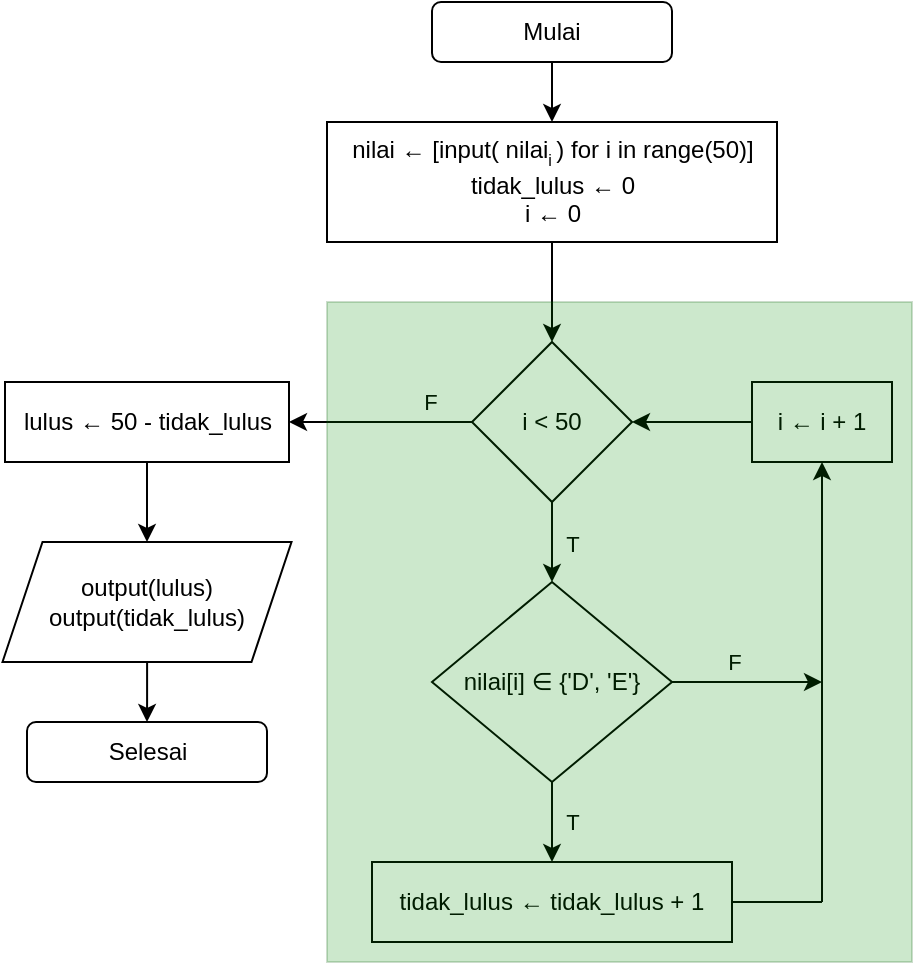 <mxfile version="26.2.15">
  <diagram name="Page-1" id="jxfEG7RjDmwaIsuu7egb">
    <mxGraphModel dx="786" dy="524" grid="1" gridSize="10" guides="1" tooltips="1" connect="1" arrows="1" fold="1" page="1" pageScale="1" pageWidth="850" pageHeight="1100" math="0" shadow="0">
      <root>
        <mxCell id="0" />
        <mxCell id="1" parent="0" />
        <mxCell id="NKuSfi1a5pcOZHxHwfjR-13" style="edgeStyle=orthogonalEdgeStyle;rounded=0;orthogonalLoop=1;jettySize=auto;html=1;entryX=0.5;entryY=0;entryDx=0;entryDy=0;" parent="1" source="NKuSfi1a5pcOZHxHwfjR-1" target="NKuSfi1a5pcOZHxHwfjR-2" edge="1">
          <mxGeometry relative="1" as="geometry" />
        </mxCell>
        <mxCell id="NKuSfi1a5pcOZHxHwfjR-1" value="Mulai" style="rounded=1;whiteSpace=wrap;html=1;" parent="1" vertex="1">
          <mxGeometry x="350" y="240" width="120" height="30" as="geometry" />
        </mxCell>
        <mxCell id="NKuSfi1a5pcOZHxHwfjR-14" style="edgeStyle=orthogonalEdgeStyle;rounded=0;orthogonalLoop=1;jettySize=auto;html=1;entryX=0.5;entryY=0;entryDx=0;entryDy=0;" parent="1" source="NKuSfi1a5pcOZHxHwfjR-2" target="NKuSfi1a5pcOZHxHwfjR-3" edge="1">
          <mxGeometry relative="1" as="geometry" />
        </mxCell>
        <mxCell id="NKuSfi1a5pcOZHxHwfjR-2" value="&lt;div&gt;nilai&amp;nbsp;← [input( nilai&lt;sub&gt;&lt;font style=&quot;font-size: 8px;&quot;&gt;i&amp;nbsp;&lt;/font&gt;&lt;/sub&gt;) for i in range(50)]&lt;/div&gt;&lt;div&gt;tidak_lulus&amp;nbsp;&lt;span style=&quot;background-color: transparent; color: light-dark(rgb(0, 0, 0), rgb(255, 255, 255));&quot;&gt;← 0&lt;/span&gt;&lt;/div&gt;&lt;div&gt;i&amp;nbsp;← 0&lt;/div&gt;" style="rounded=0;whiteSpace=wrap;html=1;" parent="1" vertex="1">
          <mxGeometry x="297.5" y="300" width="225" height="60" as="geometry" />
        </mxCell>
        <mxCell id="NKuSfi1a5pcOZHxHwfjR-15" style="edgeStyle=orthogonalEdgeStyle;rounded=0;orthogonalLoop=1;jettySize=auto;html=1;entryX=0.5;entryY=0;entryDx=0;entryDy=0;" parent="1" source="NKuSfi1a5pcOZHxHwfjR-3" target="NKuSfi1a5pcOZHxHwfjR-7" edge="1">
          <mxGeometry relative="1" as="geometry" />
        </mxCell>
        <mxCell id="NKuSfi1a5pcOZHxHwfjR-30" value="T" style="edgeLabel;html=1;align=center;verticalAlign=middle;resizable=0;points=[];" parent="NKuSfi1a5pcOZHxHwfjR-15" vertex="1" connectable="0">
          <mxGeometry x="-0.031" y="1" relative="1" as="geometry">
            <mxPoint x="9" y="1" as="offset" />
          </mxGeometry>
        </mxCell>
        <mxCell id="NKuSfi1a5pcOZHxHwfjR-25" style="edgeStyle=orthogonalEdgeStyle;rounded=0;orthogonalLoop=1;jettySize=auto;html=1;exitX=0;exitY=0.5;exitDx=0;exitDy=0;entryX=1;entryY=0.5;entryDx=0;entryDy=0;" parent="1" source="NKuSfi1a5pcOZHxHwfjR-3" target="NKuSfi1a5pcOZHxHwfjR-11" edge="1">
          <mxGeometry relative="1" as="geometry" />
        </mxCell>
        <mxCell id="NKuSfi1a5pcOZHxHwfjR-29" value="F" style="edgeLabel;html=1;align=center;verticalAlign=middle;resizable=0;points=[];" parent="NKuSfi1a5pcOZHxHwfjR-25" vertex="1" connectable="0">
          <mxGeometry x="0.05" relative="1" as="geometry">
            <mxPoint x="27" y="-10" as="offset" />
          </mxGeometry>
        </mxCell>
        <mxCell id="NKuSfi1a5pcOZHxHwfjR-3" value="i &amp;lt; 50" style="rhombus;whiteSpace=wrap;html=1;" parent="1" vertex="1">
          <mxGeometry x="370" y="410" width="80" height="80" as="geometry" />
        </mxCell>
        <mxCell id="NKuSfi1a5pcOZHxHwfjR-16" style="edgeStyle=orthogonalEdgeStyle;rounded=0;orthogonalLoop=1;jettySize=auto;html=1;entryX=0.5;entryY=0;entryDx=0;entryDy=0;" parent="1" source="NKuSfi1a5pcOZHxHwfjR-7" target="NKuSfi1a5pcOZHxHwfjR-8" edge="1">
          <mxGeometry relative="1" as="geometry" />
        </mxCell>
        <mxCell id="NKuSfi1a5pcOZHxHwfjR-31" value="T" style="edgeLabel;html=1;align=center;verticalAlign=middle;resizable=0;points=[];" parent="NKuSfi1a5pcOZHxHwfjR-16" vertex="1" connectable="0">
          <mxGeometry x="-0.002" y="2" relative="1" as="geometry">
            <mxPoint x="8" as="offset" />
          </mxGeometry>
        </mxCell>
        <mxCell id="NKuSfi1a5pcOZHxHwfjR-23" style="edgeStyle=orthogonalEdgeStyle;rounded=0;orthogonalLoop=1;jettySize=auto;html=1;" parent="1" source="NKuSfi1a5pcOZHxHwfjR-7" edge="1">
          <mxGeometry relative="1" as="geometry">
            <mxPoint x="545" y="580" as="targetPoint" />
          </mxGeometry>
        </mxCell>
        <mxCell id="NKuSfi1a5pcOZHxHwfjR-32" value="F" style="edgeLabel;html=1;align=center;verticalAlign=middle;resizable=0;points=[];" parent="NKuSfi1a5pcOZHxHwfjR-23" vertex="1" connectable="0">
          <mxGeometry x="-0.039" y="1" relative="1" as="geometry">
            <mxPoint x="-6" y="-9" as="offset" />
          </mxGeometry>
        </mxCell>
        <mxCell id="NKuSfi1a5pcOZHxHwfjR-7" value="nilai[i]&amp;nbsp;∈ {&#39;D&#39;, &#39;E&#39;}" style="rhombus;whiteSpace=wrap;html=1;" parent="1" vertex="1">
          <mxGeometry x="350" y="530" width="120" height="100" as="geometry" />
        </mxCell>
        <mxCell id="NKuSfi1a5pcOZHxHwfjR-8" value="tidak_lulus ← tidak_lulus + 1" style="rounded=0;whiteSpace=wrap;html=1;" parent="1" vertex="1">
          <mxGeometry x="320" y="670" width="180" height="40" as="geometry" />
        </mxCell>
        <mxCell id="NKuSfi1a5pcOZHxHwfjR-26" style="edgeStyle=orthogonalEdgeStyle;rounded=0;orthogonalLoop=1;jettySize=auto;html=1;exitX=0;exitY=0.5;exitDx=0;exitDy=0;entryX=1;entryY=0.5;entryDx=0;entryDy=0;" parent="1" source="NKuSfi1a5pcOZHxHwfjR-9" target="NKuSfi1a5pcOZHxHwfjR-3" edge="1">
          <mxGeometry relative="1" as="geometry" />
        </mxCell>
        <mxCell id="NKuSfi1a5pcOZHxHwfjR-9" value="i ← i + 1" style="rounded=0;whiteSpace=wrap;html=1;" parent="1" vertex="1">
          <mxGeometry x="510" y="430" width="70" height="40" as="geometry" />
        </mxCell>
        <mxCell id="NKuSfi1a5pcOZHxHwfjR-28" style="edgeStyle=orthogonalEdgeStyle;rounded=0;orthogonalLoop=1;jettySize=auto;html=1;entryX=0.5;entryY=0;entryDx=0;entryDy=0;" parent="1" source="NKuSfi1a5pcOZHxHwfjR-10" target="NKuSfi1a5pcOZHxHwfjR-12" edge="1">
          <mxGeometry relative="1" as="geometry" />
        </mxCell>
        <mxCell id="NKuSfi1a5pcOZHxHwfjR-10" value="output(lulus)&lt;div&gt;output(tidak_lulus)&lt;/div&gt;" style="shape=parallelogram;perimeter=parallelogramPerimeter;whiteSpace=wrap;html=1;fixedSize=1;" parent="1" vertex="1">
          <mxGeometry x="135.25" y="510" width="144.5" height="60" as="geometry" />
        </mxCell>
        <mxCell id="NKuSfi1a5pcOZHxHwfjR-27" style="edgeStyle=orthogonalEdgeStyle;rounded=0;orthogonalLoop=1;jettySize=auto;html=1;entryX=0.5;entryY=0;entryDx=0;entryDy=0;" parent="1" source="NKuSfi1a5pcOZHxHwfjR-11" target="NKuSfi1a5pcOZHxHwfjR-10" edge="1">
          <mxGeometry relative="1" as="geometry" />
        </mxCell>
        <mxCell id="NKuSfi1a5pcOZHxHwfjR-11" value="lulus ← 50 - tidak_lulus" style="rounded=0;whiteSpace=wrap;html=1;" parent="1" vertex="1">
          <mxGeometry x="136.5" y="430" width="142" height="40" as="geometry" />
        </mxCell>
        <mxCell id="NKuSfi1a5pcOZHxHwfjR-12" value="Selesai" style="rounded=1;whiteSpace=wrap;html=1;" parent="1" vertex="1">
          <mxGeometry x="147.5" y="600" width="120" height="30" as="geometry" />
        </mxCell>
        <mxCell id="NKuSfi1a5pcOZHxHwfjR-22" value="" style="endArrow=classic;html=1;rounded=0;entryX=0.5;entryY=1;entryDx=0;entryDy=0;" parent="1" target="NKuSfi1a5pcOZHxHwfjR-9" edge="1">
          <mxGeometry width="50" height="50" relative="1" as="geometry">
            <mxPoint x="545" y="690" as="sourcePoint" />
            <mxPoint x="560" y="500" as="targetPoint" />
          </mxGeometry>
        </mxCell>
        <mxCell id="NKuSfi1a5pcOZHxHwfjR-24" value="" style="endArrow=none;html=1;rounded=0;exitX=1;exitY=0.5;exitDx=0;exitDy=0;" parent="1" source="NKuSfi1a5pcOZHxHwfjR-8" edge="1">
          <mxGeometry width="50" height="50" relative="1" as="geometry">
            <mxPoint x="560" y="740" as="sourcePoint" />
            <mxPoint x="545" y="690" as="targetPoint" />
          </mxGeometry>
        </mxCell>
        <mxCell id="NKuSfi1a5pcOZHxHwfjR-33" value="" style="rounded=0;whiteSpace=wrap;html=1;fillColor=#008a00;fontColor=#ffffff;strokeColor=#005700;opacity=20;" parent="1" vertex="1">
          <mxGeometry x="297.5" y="390" width="292.5" height="330" as="geometry" />
        </mxCell>
      </root>
    </mxGraphModel>
  </diagram>
</mxfile>
